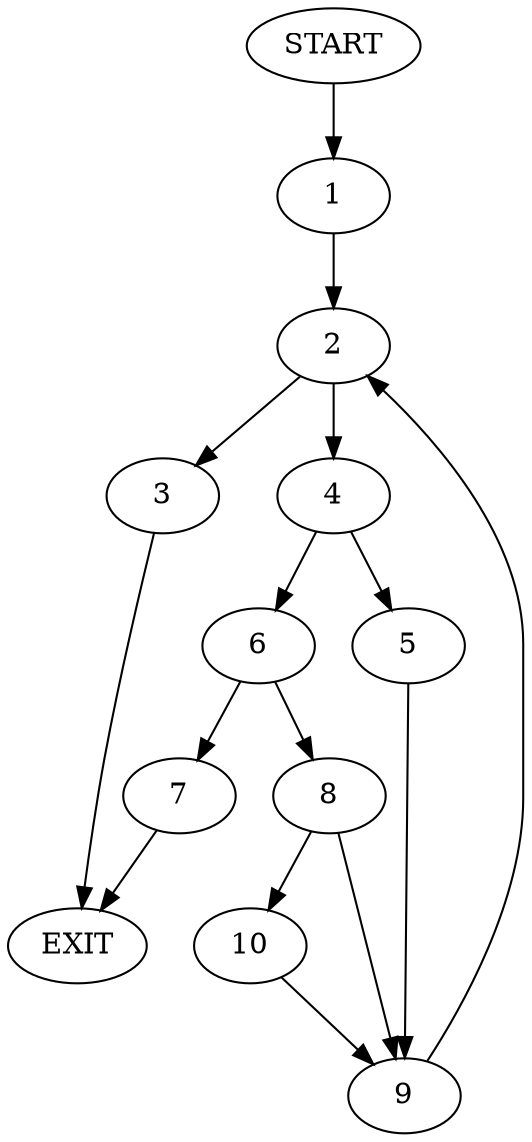 digraph {
0 [label="START"]
11 [label="EXIT"]
0 -> 1
1 -> 2
2 -> 3
2 -> 4
4 -> 5
4 -> 6
3 -> 11
6 -> 7
6 -> 8
5 -> 9
9 -> 2
8 -> 10
8 -> 9
7 -> 11
10 -> 9
}
